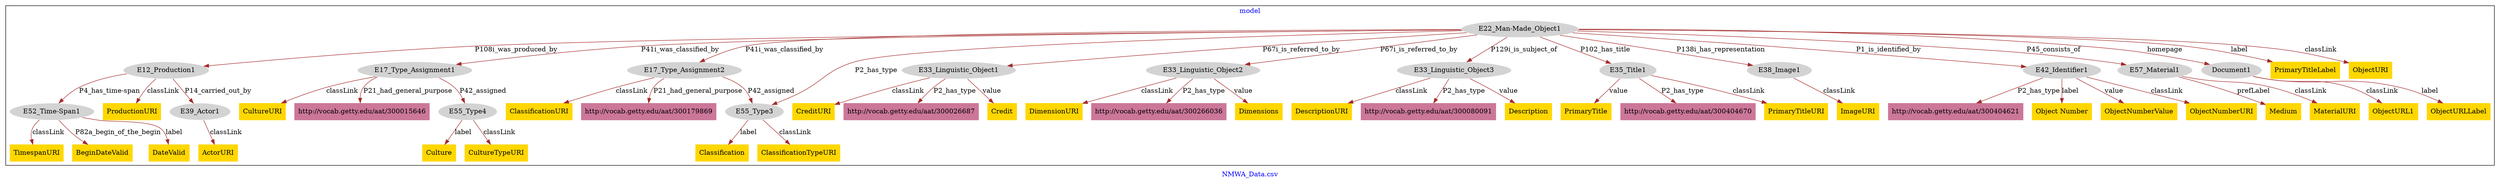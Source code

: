digraph n0 {
fontcolor="blue"
remincross="true"
label="NMWA_Data.csv"
subgraph cluster {
label="model"
n2[style="filled",color="white",fillcolor="lightgray",label="E12_Production1"];
n3[style="filled",color="white",fillcolor="lightgray",label="E39_Actor1"];
n4[style="filled",color="white",fillcolor="lightgray",label="E52_Time-Span1"];
n5[style="filled",color="white",fillcolor="lightgray",label="E17_Type_Assignment1"];
n6[style="filled",color="white",fillcolor="lightgray",label="E55_Type4"];
n7[style="filled",color="white",fillcolor="lightgray",label="E17_Type_Assignment2"];
n8[style="filled",color="white",fillcolor="lightgray",label="E55_Type3"];
n9[style="filled",color="white",fillcolor="lightgray",label="E22_Man-Made_Object1"];
n10[style="filled",color="white",fillcolor="lightgray",label="E33_Linguistic_Object1"];
n11[style="filled",color="white",fillcolor="lightgray",label="E33_Linguistic_Object2"];
n12[style="filled",color="white",fillcolor="lightgray",label="E33_Linguistic_Object3"];
n13[style="filled",color="white",fillcolor="lightgray",label="E35_Title1"];
n14[style="filled",color="white",fillcolor="lightgray",label="E38_Image1"];
n15[style="filled",color="white",fillcolor="lightgray",label="E42_Identifier1"];
n16[style="filled",color="white",fillcolor="lightgray",label="E57_Material1"];
n17[style="filled",color="white",fillcolor="lightgray",label="Document1"];
n18[shape="plaintext",style="filled",fillcolor="gold",label="Classification"];
n19[shape="plaintext",style="filled",fillcolor="gold",label="ImageURI"];
n20[shape="plaintext",style="filled",fillcolor="gold",label="Culture"];
n21[shape="plaintext",style="filled",fillcolor="gold",label="CultureTypeURI"];
n22[shape="plaintext",style="filled",fillcolor="gold",label="PrimaryTitleURI"];
n23[shape="plaintext",style="filled",fillcolor="gold",label="Object Number"];
n24[shape="plaintext",style="filled",fillcolor="gold",label="Credit"];
n25[shape="plaintext",style="filled",fillcolor="gold",label="PrimaryTitleLabel"];
n26[shape="plaintext",style="filled",fillcolor="gold",label="PrimaryTitle"];
n27[shape="plaintext",style="filled",fillcolor="gold",label="ObjectURLLabel"];
n28[shape="plaintext",style="filled",fillcolor="gold",label="CultureURI"];
n29[shape="plaintext",style="filled",fillcolor="gold",label="ClassificationURI"];
n30[shape="plaintext",style="filled",fillcolor="gold",label="Dimensions"];
n31[shape="plaintext",style="filled",fillcolor="gold",label="Description"];
n32[shape="plaintext",style="filled",fillcolor="gold",label="MaterialURI"];
n33[shape="plaintext",style="filled",fillcolor="gold",label="ClassificationTypeURI"];
n34[shape="plaintext",style="filled",fillcolor="gold",label="Medium"];
n35[shape="plaintext",style="filled",fillcolor="gold",label="CreditURI"];
n36[shape="plaintext",style="filled",fillcolor="gold",label="DateValid"];
n37[shape="plaintext",style="filled",fillcolor="gold",label="TimespanURI"];
n38[shape="plaintext",style="filled",fillcolor="gold",label="ObjectNumberValue"];
n39[shape="plaintext",style="filled",fillcolor="gold",label="ObjectNumberURI"];
n40[shape="plaintext",style="filled",fillcolor="gold",label="ActorURI"];
n41[shape="plaintext",style="filled",fillcolor="gold",label="DescriptionURI"];
n42[shape="plaintext",style="filled",fillcolor="gold",label="ProductionURI"];
n43[shape="plaintext",style="filled",fillcolor="gold",label="ObjectURI"];
n44[shape="plaintext",style="filled",fillcolor="gold",label="ObjectURL1"];
n45[shape="plaintext",style="filled",fillcolor="gold",label="BeginDateValid"];
n46[shape="plaintext",style="filled",fillcolor="gold",label="DimensionURI"];
n47[shape="plaintext",style="filled",fillcolor="#CC7799",label="http://vocab.getty.edu/aat/300026687"];
n48[shape="plaintext",style="filled",fillcolor="#CC7799",label="http://vocab.getty.edu/aat/300179869"];
n49[shape="plaintext",style="filled",fillcolor="#CC7799",label="http://vocab.getty.edu/aat/300404670"];
n50[shape="plaintext",style="filled",fillcolor="#CC7799",label="http://vocab.getty.edu/aat/300080091"];
n51[shape="plaintext",style="filled",fillcolor="#CC7799",label="http://vocab.getty.edu/aat/300015646"];
n52[shape="plaintext",style="filled",fillcolor="#CC7799",label="http://vocab.getty.edu/aat/300266036"];
n53[shape="plaintext",style="filled",fillcolor="#CC7799",label="http://vocab.getty.edu/aat/300404621"];
}
n2 -> n3[color="brown",fontcolor="black",label="P14_carried_out_by"]
n2 -> n4[color="brown",fontcolor="black",label="P4_has_time-span"]
n5 -> n6[color="brown",fontcolor="black",label="P42_assigned"]
n7 -> n8[color="brown",fontcolor="black",label="P42_assigned"]
n9 -> n2[color="brown",fontcolor="black",label="P108i_was_produced_by"]
n9 -> n5[color="brown",fontcolor="black",label="P41i_was_classified_by"]
n9 -> n7[color="brown",fontcolor="black",label="P41i_was_classified_by"]
n9 -> n10[color="brown",fontcolor="black",label="P67i_is_referred_to_by"]
n9 -> n11[color="brown",fontcolor="black",label="P67i_is_referred_to_by"]
n9 -> n12[color="brown",fontcolor="black",label="P129i_is_subject_of"]
n9 -> n13[color="brown",fontcolor="black",label="P102_has_title"]
n9 -> n14[color="brown",fontcolor="black",label="P138i_has_representation"]
n9 -> n15[color="brown",fontcolor="black",label="P1_is_identified_by"]
n9 -> n16[color="brown",fontcolor="black",label="P45_consists_of"]
n9 -> n17[color="brown",fontcolor="black",label="homepage"]
n8 -> n18[color="brown",fontcolor="black",label="label"]
n14 -> n19[color="brown",fontcolor="black",label="classLink"]
n6 -> n20[color="brown",fontcolor="black",label="label"]
n6 -> n21[color="brown",fontcolor="black",label="classLink"]
n13 -> n22[color="brown",fontcolor="black",label="classLink"]
n15 -> n23[color="brown",fontcolor="black",label="label"]
n10 -> n24[color="brown",fontcolor="black",label="value"]
n9 -> n25[color="brown",fontcolor="black",label="label"]
n13 -> n26[color="brown",fontcolor="black",label="value"]
n17 -> n27[color="brown",fontcolor="black",label="label"]
n5 -> n28[color="brown",fontcolor="black",label="classLink"]
n7 -> n29[color="brown",fontcolor="black",label="classLink"]
n11 -> n30[color="brown",fontcolor="black",label="value"]
n12 -> n31[color="brown",fontcolor="black",label="value"]
n16 -> n32[color="brown",fontcolor="black",label="classLink"]
n8 -> n33[color="brown",fontcolor="black",label="classLink"]
n16 -> n34[color="brown",fontcolor="black",label="prefLabel"]
n10 -> n35[color="brown",fontcolor="black",label="classLink"]
n4 -> n36[color="brown",fontcolor="black",label="label"]
n4 -> n37[color="brown",fontcolor="black",label="classLink"]
n15 -> n38[color="brown",fontcolor="black",label="value"]
n15 -> n39[color="brown",fontcolor="black",label="classLink"]
n3 -> n40[color="brown",fontcolor="black",label="classLink"]
n12 -> n41[color="brown",fontcolor="black",label="classLink"]
n2 -> n42[color="brown",fontcolor="black",label="classLink"]
n9 -> n43[color="brown",fontcolor="black",label="classLink"]
n17 -> n44[color="brown",fontcolor="black",label="classLink"]
n4 -> n45[color="brown",fontcolor="black",label="P82a_begin_of_the_begin"]
n11 -> n46[color="brown",fontcolor="black",label="classLink"]
n10 -> n47[color="brown",fontcolor="black",label="P2_has_type"]
n7 -> n48[color="brown",fontcolor="black",label="P21_had_general_purpose"]
n13 -> n49[color="brown",fontcolor="black",label="P2_has_type"]
n12 -> n50[color="brown",fontcolor="black",label="P2_has_type"]
n5 -> n51[color="brown",fontcolor="black",label="P21_had_general_purpose"]
n9 -> n8[color="brown",fontcolor="black",label="P2_has_type"]
n11 -> n52[color="brown",fontcolor="black",label="P2_has_type"]
n15 -> n53[color="brown",fontcolor="black",label="P2_has_type"]
}
